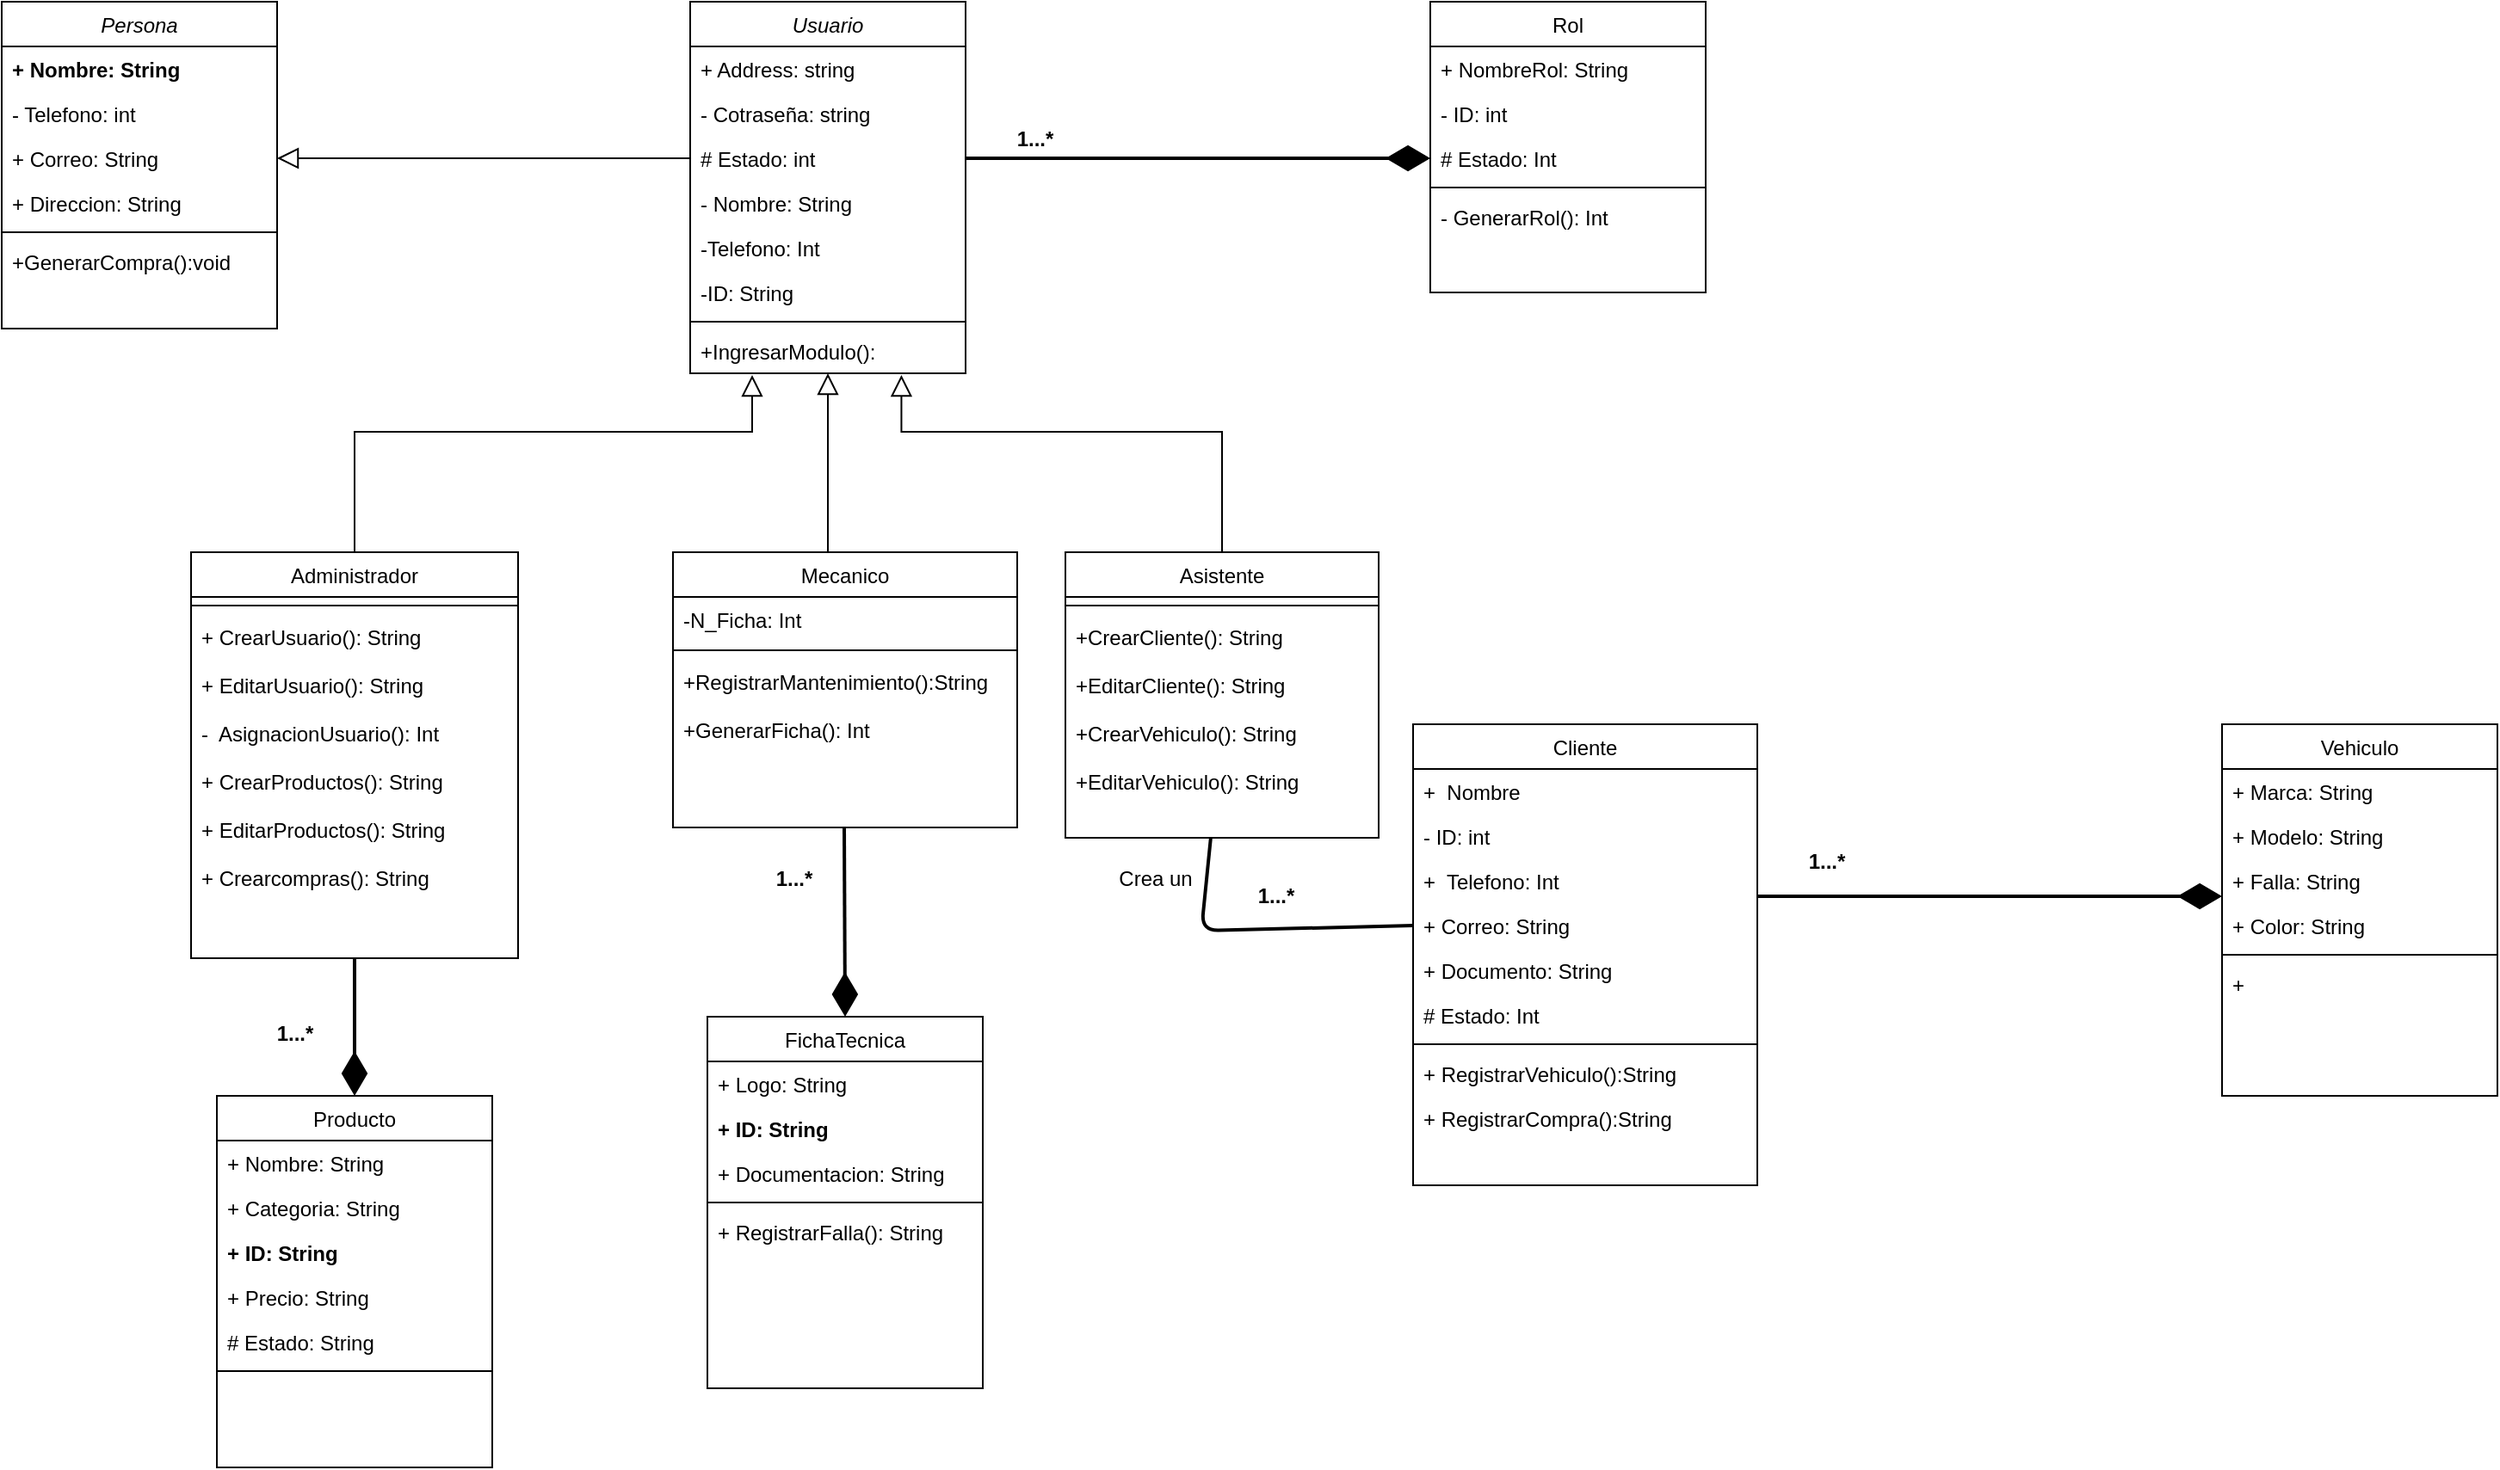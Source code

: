 <mxfile version="14.3.0" type="github">
  <diagram id="C5RBs43oDa-KdzZeNtuy" name="Page-1">
    <mxGraphModel dx="1695" dy="482" grid="1" gridSize="10" guides="1" tooltips="1" connect="1" arrows="1" fold="1" page="1" pageScale="1" pageWidth="827" pageHeight="1169" math="0" shadow="0">
      <root>
        <mxCell id="WIyWlLk6GJQsqaUBKTNV-0" />
        <mxCell id="WIyWlLk6GJQsqaUBKTNV-1" parent="WIyWlLk6GJQsqaUBKTNV-0" />
        <mxCell id="zkfFHV4jXpPFQw0GAbJ--0" value="Usuario" style="swimlane;fontStyle=2;align=center;verticalAlign=top;childLayout=stackLayout;horizontal=1;startSize=26;horizontalStack=0;resizeParent=1;resizeLast=0;collapsible=1;marginBottom=0;rounded=0;shadow=0;strokeWidth=1;" parent="WIyWlLk6GJQsqaUBKTNV-1" vertex="1">
          <mxGeometry x="130" y="40" width="160" height="216" as="geometry">
            <mxRectangle x="130" y="80" width="160" height="26" as="alternateBounds" />
          </mxGeometry>
        </mxCell>
        <mxCell id="zkfFHV4jXpPFQw0GAbJ--1" value="+ Address: string" style="text;align=left;verticalAlign=top;spacingLeft=4;spacingRight=4;overflow=hidden;rotatable=0;points=[[0,0.5],[1,0.5]];portConstraint=eastwest;" parent="zkfFHV4jXpPFQw0GAbJ--0" vertex="1">
          <mxGeometry y="26" width="160" height="26" as="geometry" />
        </mxCell>
        <mxCell id="zkfFHV4jXpPFQw0GAbJ--2" value="- Cotraseña: string" style="text;align=left;verticalAlign=top;spacingLeft=4;spacingRight=4;overflow=hidden;rotatable=0;points=[[0,0.5],[1,0.5]];portConstraint=eastwest;rounded=0;shadow=0;html=0;" parent="zkfFHV4jXpPFQw0GAbJ--0" vertex="1">
          <mxGeometry y="52" width="160" height="26" as="geometry" />
        </mxCell>
        <mxCell id="zkfFHV4jXpPFQw0GAbJ--3" value="# Estado: int" style="text;align=left;verticalAlign=top;spacingLeft=4;spacingRight=4;overflow=hidden;rotatable=0;points=[[0,0.5],[1,0.5]];portConstraint=eastwest;rounded=0;shadow=0;html=0;" parent="zkfFHV4jXpPFQw0GAbJ--0" vertex="1">
          <mxGeometry y="78" width="160" height="26" as="geometry" />
        </mxCell>
        <mxCell id="IQwiS5trOSnJr9vL_9RB-64" value="- Nombre: String" style="text;align=left;verticalAlign=top;spacingLeft=4;spacingRight=4;overflow=hidden;rotatable=0;points=[[0,0.5],[1,0.5]];portConstraint=eastwest;fontStyle=0" parent="zkfFHV4jXpPFQw0GAbJ--0" vertex="1">
          <mxGeometry y="104" width="160" height="26" as="geometry" />
        </mxCell>
        <mxCell id="IQwiS5trOSnJr9vL_9RB-7" value="-Telefono: Int" style="text;align=left;verticalAlign=top;spacingLeft=4;spacingRight=4;overflow=hidden;rotatable=0;points=[[0,0.5],[1,0.5]];portConstraint=eastwest;" parent="zkfFHV4jXpPFQw0GAbJ--0" vertex="1">
          <mxGeometry y="130" width="160" height="26" as="geometry" />
        </mxCell>
        <mxCell id="IQwiS5trOSnJr9vL_9RB-65" value="-ID: String" style="text;align=left;verticalAlign=top;spacingLeft=4;spacingRight=4;overflow=hidden;rotatable=0;points=[[0,0.5],[1,0.5]];portConstraint=eastwest;" parent="zkfFHV4jXpPFQw0GAbJ--0" vertex="1">
          <mxGeometry y="156" width="160" height="26" as="geometry" />
        </mxCell>
        <mxCell id="zkfFHV4jXpPFQw0GAbJ--4" value="" style="line;html=1;strokeWidth=1;align=left;verticalAlign=middle;spacingTop=-1;spacingLeft=3;spacingRight=3;rotatable=0;labelPosition=right;points=[];portConstraint=eastwest;" parent="zkfFHV4jXpPFQw0GAbJ--0" vertex="1">
          <mxGeometry y="182" width="160" height="8" as="geometry" />
        </mxCell>
        <mxCell id="zkfFHV4jXpPFQw0GAbJ--5" value="+IngresarModulo():" style="text;align=left;verticalAlign=top;spacingLeft=4;spacingRight=4;overflow=hidden;rotatable=0;points=[[0,0.5],[1,0.5]];portConstraint=eastwest;" parent="zkfFHV4jXpPFQw0GAbJ--0" vertex="1">
          <mxGeometry y="190" width="160" height="26" as="geometry" />
        </mxCell>
        <mxCell id="zkfFHV4jXpPFQw0GAbJ--6" value="Mecanico" style="swimlane;fontStyle=0;align=center;verticalAlign=top;childLayout=stackLayout;horizontal=1;startSize=26;horizontalStack=0;resizeParent=1;resizeLast=0;collapsible=1;marginBottom=0;rounded=0;shadow=0;strokeWidth=1;" parent="WIyWlLk6GJQsqaUBKTNV-1" vertex="1">
          <mxGeometry x="120" y="360" width="200" height="160" as="geometry">
            <mxRectangle x="120" y="360" width="160" height="26" as="alternateBounds" />
          </mxGeometry>
        </mxCell>
        <mxCell id="IQwiS5trOSnJr9vL_9RB-1" value="-N_Ficha: Int" style="text;align=left;verticalAlign=top;spacingLeft=4;spacingRight=4;overflow=hidden;rotatable=0;points=[[0,0.5],[1,0.5]];portConstraint=eastwest;" parent="zkfFHV4jXpPFQw0GAbJ--6" vertex="1">
          <mxGeometry y="26" width="200" height="26" as="geometry" />
        </mxCell>
        <mxCell id="zkfFHV4jXpPFQw0GAbJ--9" value="" style="line;html=1;strokeWidth=1;align=left;verticalAlign=middle;spacingTop=-1;spacingLeft=3;spacingRight=3;rotatable=0;labelPosition=right;points=[];portConstraint=eastwest;" parent="zkfFHV4jXpPFQw0GAbJ--6" vertex="1">
          <mxGeometry y="52" width="200" height="10" as="geometry" />
        </mxCell>
        <mxCell id="zkfFHV4jXpPFQw0GAbJ--7" value="+RegistrarMantenimiento():String&#xa;&#xa;+GenerarFicha(): Int&#xa;" style="text;align=left;verticalAlign=top;spacingLeft=4;spacingRight=4;overflow=hidden;rotatable=0;points=[[0,0.5],[1,0.5]];portConstraint=eastwest;" parent="zkfFHV4jXpPFQw0GAbJ--6" vertex="1">
          <mxGeometry y="62" width="200" height="94" as="geometry" />
        </mxCell>
        <mxCell id="zkfFHV4jXpPFQw0GAbJ--12" value="" style="endArrow=block;endSize=10;endFill=0;shadow=0;strokeWidth=1;rounded=0;edgeStyle=elbowEdgeStyle;elbow=vertical;" parent="WIyWlLk6GJQsqaUBKTNV-1" source="zkfFHV4jXpPFQw0GAbJ--6" edge="1">
          <mxGeometry width="160" relative="1" as="geometry">
            <mxPoint x="200" y="203" as="sourcePoint" />
            <mxPoint x="210" y="256" as="targetPoint" />
            <Array as="points">
              <mxPoint x="210" y="330" />
            </Array>
          </mxGeometry>
        </mxCell>
        <mxCell id="zkfFHV4jXpPFQw0GAbJ--16" value="" style="endArrow=block;endSize=10;endFill=0;shadow=0;strokeWidth=1;rounded=0;edgeStyle=elbowEdgeStyle;elbow=vertical;exitX=0.5;exitY=0;exitDx=0;exitDy=0;entryX=0.767;entryY=1.038;entryDx=0;entryDy=0;entryPerimeter=0;" parent="WIyWlLk6GJQsqaUBKTNV-1" source="IQwiS5trOSnJr9vL_9RB-12" target="zkfFHV4jXpPFQw0GAbJ--5" edge="1">
          <mxGeometry width="160" relative="1" as="geometry">
            <mxPoint x="410" y="360" as="sourcePoint" />
            <mxPoint x="310" y="271" as="targetPoint" />
            <Array as="points">
              <mxPoint x="390" y="290" />
            </Array>
          </mxGeometry>
        </mxCell>
        <mxCell id="zkfFHV4jXpPFQw0GAbJ--17" value="Rol" style="swimlane;fontStyle=0;align=center;verticalAlign=top;childLayout=stackLayout;horizontal=1;startSize=26;horizontalStack=0;resizeParent=1;resizeLast=0;collapsible=1;marginBottom=0;rounded=0;shadow=0;strokeWidth=1;" parent="WIyWlLk6GJQsqaUBKTNV-1" vertex="1">
          <mxGeometry x="560" y="40" width="160" height="169" as="geometry">
            <mxRectangle x="550" y="140" width="160" height="26" as="alternateBounds" />
          </mxGeometry>
        </mxCell>
        <mxCell id="zkfFHV4jXpPFQw0GAbJ--18" value="+ NombreRol: String" style="text;align=left;verticalAlign=top;spacingLeft=4;spacingRight=4;overflow=hidden;rotatable=0;points=[[0,0.5],[1,0.5]];portConstraint=eastwest;" parent="zkfFHV4jXpPFQw0GAbJ--17" vertex="1">
          <mxGeometry y="26" width="160" height="26" as="geometry" />
        </mxCell>
        <mxCell id="zkfFHV4jXpPFQw0GAbJ--19" value="- ID: int" style="text;align=left;verticalAlign=top;spacingLeft=4;spacingRight=4;overflow=hidden;rotatable=0;points=[[0,0.5],[1,0.5]];portConstraint=eastwest;rounded=0;shadow=0;html=0;" parent="zkfFHV4jXpPFQw0GAbJ--17" vertex="1">
          <mxGeometry y="52" width="160" height="26" as="geometry" />
        </mxCell>
        <mxCell id="zkfFHV4jXpPFQw0GAbJ--20" value="# Estado: Int" style="text;align=left;verticalAlign=top;spacingLeft=4;spacingRight=4;overflow=hidden;rotatable=0;points=[[0,0.5],[1,0.5]];portConstraint=eastwest;rounded=0;shadow=0;html=0;" parent="zkfFHV4jXpPFQw0GAbJ--17" vertex="1">
          <mxGeometry y="78" width="160" height="26" as="geometry" />
        </mxCell>
        <mxCell id="zkfFHV4jXpPFQw0GAbJ--23" value="" style="line;html=1;strokeWidth=1;align=left;verticalAlign=middle;spacingTop=-1;spacingLeft=3;spacingRight=3;rotatable=0;labelPosition=right;points=[];portConstraint=eastwest;" parent="zkfFHV4jXpPFQw0GAbJ--17" vertex="1">
          <mxGeometry y="104" width="160" height="8" as="geometry" />
        </mxCell>
        <mxCell id="IQwiS5trOSnJr9vL_9RB-48" value="- GenerarRol(): Int" style="text;align=left;verticalAlign=top;spacingLeft=4;spacingRight=4;overflow=hidden;rotatable=0;points=[[0,0.5],[1,0.5]];portConstraint=eastwest;rounded=0;shadow=0;html=0;" parent="zkfFHV4jXpPFQw0GAbJ--17" vertex="1">
          <mxGeometry y="112" width="160" height="26" as="geometry" />
        </mxCell>
        <mxCell id="D_7QzbNEq7DBgOXGINzY-7" value="" style="endArrow=block;endSize=10;endFill=0;shadow=0;strokeWidth=1;rounded=0;edgeStyle=elbowEdgeStyle;elbow=vertical;exitX=0.5;exitY=0;exitDx=0;exitDy=0;entryX=0.225;entryY=1.038;entryDx=0;entryDy=0;entryPerimeter=0;" parent="WIyWlLk6GJQsqaUBKTNV-1" source="IQwiS5trOSnJr9vL_9RB-4" target="zkfFHV4jXpPFQw0GAbJ--5" edge="1">
          <mxGeometry width="160" relative="1" as="geometry">
            <mxPoint x="-55" y="360" as="sourcePoint" />
            <mxPoint x="210" y="250" as="targetPoint" />
            <Array as="points">
              <mxPoint x="70" y="290" />
            </Array>
          </mxGeometry>
        </mxCell>
        <mxCell id="IQwiS5trOSnJr9vL_9RB-4" value="Administrador" style="swimlane;fontStyle=0;align=center;verticalAlign=top;childLayout=stackLayout;horizontal=1;startSize=26;horizontalStack=0;resizeParent=1;resizeLast=0;collapsible=1;marginBottom=0;rounded=0;shadow=0;strokeWidth=1;" parent="WIyWlLk6GJQsqaUBKTNV-1" vertex="1">
          <mxGeometry x="-160" y="360" width="190" height="236" as="geometry">
            <mxRectangle x="-160" y="360" width="160" height="26" as="alternateBounds" />
          </mxGeometry>
        </mxCell>
        <mxCell id="IQwiS5trOSnJr9vL_9RB-10" value="" style="line;html=1;strokeWidth=1;align=left;verticalAlign=middle;spacingTop=-1;spacingLeft=3;spacingRight=3;rotatable=0;labelPosition=right;points=[];portConstraint=eastwest;" parent="IQwiS5trOSnJr9vL_9RB-4" vertex="1">
          <mxGeometry y="26" width="190" height="10" as="geometry" />
        </mxCell>
        <mxCell id="IQwiS5trOSnJr9vL_9RB-11" value="+ CrearUsuario(): String&#xa;&#xa;+ EditarUsuario(): String&#xa;&#xa;-  AsignacionUsuario(): Int&#xa;&#xa;+ CrearProductos(): String&#xa;&#xa;+ EditarProductos(): String&#xa;&#xa;+ Crearcompras(): String" style="text;align=left;verticalAlign=top;spacingLeft=4;spacingRight=4;overflow=hidden;rotatable=0;points=[[0,0.5],[1,0.5]];portConstraint=eastwest;" parent="IQwiS5trOSnJr9vL_9RB-4" vertex="1">
          <mxGeometry y="36" width="190" height="200" as="geometry" />
        </mxCell>
        <mxCell id="IQwiS5trOSnJr9vL_9RB-12" value="Asistente" style="swimlane;fontStyle=0;align=center;verticalAlign=top;childLayout=stackLayout;horizontal=1;startSize=26;horizontalStack=0;resizeParent=1;resizeLast=0;collapsible=1;marginBottom=0;rounded=0;shadow=0;strokeWidth=1;" parent="WIyWlLk6GJQsqaUBKTNV-1" vertex="1">
          <mxGeometry x="348" y="360" width="182" height="166" as="geometry">
            <mxRectangle x="348" y="360" width="160" height="26" as="alternateBounds" />
          </mxGeometry>
        </mxCell>
        <mxCell id="IQwiS5trOSnJr9vL_9RB-18" value="" style="line;html=1;strokeWidth=1;align=left;verticalAlign=middle;spacingTop=-1;spacingLeft=3;spacingRight=3;rotatable=0;labelPosition=right;points=[];portConstraint=eastwest;" parent="IQwiS5trOSnJr9vL_9RB-12" vertex="1">
          <mxGeometry y="26" width="182" height="10" as="geometry" />
        </mxCell>
        <mxCell id="IQwiS5trOSnJr9vL_9RB-19" value="+CrearCliente(): String&#xa;&#xa;+EditarCliente(): String&#xa;&#xa;+CrearVehiculo(): String&#xa;&#xa;+EditarVehiculo(): String" style="text;align=left;verticalAlign=top;spacingLeft=4;spacingRight=4;overflow=hidden;rotatable=0;points=[[0,0.5],[1,0.5]];portConstraint=eastwest;" parent="IQwiS5trOSnJr9vL_9RB-12" vertex="1">
          <mxGeometry y="36" width="182" height="130" as="geometry" />
        </mxCell>
        <mxCell id="IQwiS5trOSnJr9vL_9RB-21" value="Producto" style="swimlane;fontStyle=0;align=center;verticalAlign=top;childLayout=stackLayout;horizontal=1;startSize=26;horizontalStack=0;resizeParent=1;resizeLast=0;collapsible=1;marginBottom=0;rounded=0;shadow=0;strokeWidth=1;" parent="WIyWlLk6GJQsqaUBKTNV-1" vertex="1">
          <mxGeometry x="-145" y="676" width="160" height="216" as="geometry">
            <mxRectangle x="550" y="140" width="160" height="26" as="alternateBounds" />
          </mxGeometry>
        </mxCell>
        <mxCell id="IQwiS5trOSnJr9vL_9RB-22" value="+ Nombre: String" style="text;align=left;verticalAlign=top;spacingLeft=4;spacingRight=4;overflow=hidden;rotatable=0;points=[[0,0.5],[1,0.5]];portConstraint=eastwest;" parent="IQwiS5trOSnJr9vL_9RB-21" vertex="1">
          <mxGeometry y="26" width="160" height="26" as="geometry" />
        </mxCell>
        <mxCell id="IQwiS5trOSnJr9vL_9RB-23" value="+ Categoria: String" style="text;align=left;verticalAlign=top;spacingLeft=4;spacingRight=4;overflow=hidden;rotatable=0;points=[[0,0.5],[1,0.5]];portConstraint=eastwest;rounded=0;shadow=0;html=0;" parent="IQwiS5trOSnJr9vL_9RB-21" vertex="1">
          <mxGeometry y="52" width="160" height="26" as="geometry" />
        </mxCell>
        <mxCell id="IQwiS5trOSnJr9vL_9RB-46" value="+ ID: String" style="text;align=left;verticalAlign=top;spacingLeft=4;spacingRight=4;overflow=hidden;rotatable=0;points=[[0,0.5],[1,0.5]];portConstraint=eastwest;rounded=0;shadow=0;html=0;fontStyle=1" parent="IQwiS5trOSnJr9vL_9RB-21" vertex="1">
          <mxGeometry y="78" width="160" height="26" as="geometry" />
        </mxCell>
        <mxCell id="IQwiS5trOSnJr9vL_9RB-47" value="+ Precio: String" style="text;align=left;verticalAlign=top;spacingLeft=4;spacingRight=4;overflow=hidden;rotatable=0;points=[[0,0.5],[1,0.5]];portConstraint=eastwest;rounded=0;shadow=0;html=0;labelBackgroundColor=none;" parent="IQwiS5trOSnJr9vL_9RB-21" vertex="1">
          <mxGeometry y="104" width="160" height="26" as="geometry" />
        </mxCell>
        <mxCell id="IQwiS5trOSnJr9vL_9RB-24" value="# Estado: String" style="text;align=left;verticalAlign=top;spacingLeft=4;spacingRight=4;overflow=hidden;rotatable=0;points=[[0,0.5],[1,0.5]];portConstraint=eastwest;rounded=0;shadow=0;html=0;" parent="IQwiS5trOSnJr9vL_9RB-21" vertex="1">
          <mxGeometry y="130" width="160" height="26" as="geometry" />
        </mxCell>
        <mxCell id="IQwiS5trOSnJr9vL_9RB-25" value="" style="line;html=1;strokeWidth=1;align=left;verticalAlign=middle;spacingTop=-1;spacingLeft=3;spacingRight=3;rotatable=0;labelPosition=right;points=[];portConstraint=eastwest;" parent="IQwiS5trOSnJr9vL_9RB-21" vertex="1">
          <mxGeometry y="156" width="160" height="8" as="geometry" />
        </mxCell>
        <mxCell id="IQwiS5trOSnJr9vL_9RB-31" value="Vehiculo" style="swimlane;fontStyle=0;align=center;verticalAlign=top;childLayout=stackLayout;horizontal=1;startSize=26;horizontalStack=0;resizeParent=1;resizeLast=0;collapsible=1;marginBottom=0;rounded=0;shadow=0;strokeWidth=1;" parent="WIyWlLk6GJQsqaUBKTNV-1" vertex="1">
          <mxGeometry x="1020" y="460" width="160" height="216" as="geometry">
            <mxRectangle x="550" y="140" width="160" height="26" as="alternateBounds" />
          </mxGeometry>
        </mxCell>
        <mxCell id="IQwiS5trOSnJr9vL_9RB-32" value="+ Marca: String" style="text;align=left;verticalAlign=top;spacingLeft=4;spacingRight=4;overflow=hidden;rotatable=0;points=[[0,0.5],[1,0.5]];portConstraint=eastwest;fontStyle=0" parent="IQwiS5trOSnJr9vL_9RB-31" vertex="1">
          <mxGeometry y="26" width="160" height="26" as="geometry" />
        </mxCell>
        <mxCell id="IQwiS5trOSnJr9vL_9RB-33" value="+ Modelo: String" style="text;align=left;verticalAlign=top;spacingLeft=4;spacingRight=4;overflow=hidden;rotatable=0;points=[[0,0.5],[1,0.5]];portConstraint=eastwest;rounded=0;shadow=0;html=0;" parent="IQwiS5trOSnJr9vL_9RB-31" vertex="1">
          <mxGeometry y="52" width="160" height="26" as="geometry" />
        </mxCell>
        <mxCell id="IQwiS5trOSnJr9vL_9RB-41" value="+ Falla: String" style="text;align=left;verticalAlign=top;spacingLeft=4;spacingRight=4;overflow=hidden;rotatable=0;points=[[0,0.5],[1,0.5]];portConstraint=eastwest;" parent="IQwiS5trOSnJr9vL_9RB-31" vertex="1">
          <mxGeometry y="78" width="160" height="26" as="geometry" />
        </mxCell>
        <mxCell id="IQwiS5trOSnJr9vL_9RB-34" value="+ Color: String" style="text;align=left;verticalAlign=top;spacingLeft=4;spacingRight=4;overflow=hidden;rotatable=0;points=[[0,0.5],[1,0.5]];portConstraint=eastwest;rounded=0;shadow=0;html=0;" parent="IQwiS5trOSnJr9vL_9RB-31" vertex="1">
          <mxGeometry y="104" width="160" height="26" as="geometry" />
        </mxCell>
        <mxCell id="IQwiS5trOSnJr9vL_9RB-35" value="" style="line;html=1;strokeWidth=1;align=left;verticalAlign=middle;spacingTop=-1;spacingLeft=3;spacingRight=3;rotatable=0;labelPosition=right;points=[];portConstraint=eastwest;" parent="IQwiS5trOSnJr9vL_9RB-31" vertex="1">
          <mxGeometry y="130" width="160" height="8" as="geometry" />
        </mxCell>
        <mxCell id="IQwiS5trOSnJr9vL_9RB-42" value="+  " style="text;align=left;verticalAlign=top;spacingLeft=4;spacingRight=4;overflow=hidden;rotatable=0;points=[[0,0.5],[1,0.5]];portConstraint=eastwest;rounded=0;shadow=0;html=0;" parent="IQwiS5trOSnJr9vL_9RB-31" vertex="1">
          <mxGeometry y="138" width="160" height="26" as="geometry" />
        </mxCell>
        <mxCell id="IQwiS5trOSnJr9vL_9RB-49" value="Persona" style="swimlane;fontStyle=2;align=center;verticalAlign=top;childLayout=stackLayout;horizontal=1;startSize=26;horizontalStack=0;resizeParent=1;resizeLast=0;collapsible=1;marginBottom=0;rounded=0;shadow=0;strokeWidth=1;" parent="WIyWlLk6GJQsqaUBKTNV-1" vertex="1">
          <mxGeometry x="-270" y="40" width="160" height="190" as="geometry">
            <mxRectangle x="130" y="80" width="160" height="26" as="alternateBounds" />
          </mxGeometry>
        </mxCell>
        <mxCell id="IQwiS5trOSnJr9vL_9RB-50" value="+ Nombre: String" style="text;align=left;verticalAlign=top;spacingLeft=4;spacingRight=4;overflow=hidden;rotatable=0;points=[[0,0.5],[1,0.5]];portConstraint=eastwest;fontStyle=1" parent="IQwiS5trOSnJr9vL_9RB-49" vertex="1">
          <mxGeometry y="26" width="160" height="26" as="geometry" />
        </mxCell>
        <mxCell id="IQwiS5trOSnJr9vL_9RB-51" value="- Telefono: int" style="text;align=left;verticalAlign=top;spacingLeft=4;spacingRight=4;overflow=hidden;rotatable=0;points=[[0,0.5],[1,0.5]];portConstraint=eastwest;rounded=0;shadow=0;html=0;" parent="IQwiS5trOSnJr9vL_9RB-49" vertex="1">
          <mxGeometry y="52" width="160" height="26" as="geometry" />
        </mxCell>
        <mxCell id="IQwiS5trOSnJr9vL_9RB-52" value="+ Correo: String" style="text;align=left;verticalAlign=top;spacingLeft=4;spacingRight=4;overflow=hidden;rotatable=0;points=[[0,0.5],[1,0.5]];portConstraint=eastwest;rounded=0;shadow=0;html=0;" parent="IQwiS5trOSnJr9vL_9RB-49" vertex="1">
          <mxGeometry y="78" width="160" height="26" as="geometry" />
        </mxCell>
        <mxCell id="IQwiS5trOSnJr9vL_9RB-55" value="+ Direccion: String" style="text;align=left;verticalAlign=top;spacingLeft=4;spacingRight=4;overflow=hidden;rotatable=0;points=[[0,0.5],[1,0.5]];portConstraint=eastwest;" parent="IQwiS5trOSnJr9vL_9RB-49" vertex="1">
          <mxGeometry y="104" width="160" height="26" as="geometry" />
        </mxCell>
        <mxCell id="IQwiS5trOSnJr9vL_9RB-53" value="" style="line;html=1;strokeWidth=1;align=left;verticalAlign=middle;spacingTop=-1;spacingLeft=3;spacingRight=3;rotatable=0;labelPosition=right;points=[];portConstraint=eastwest;" parent="IQwiS5trOSnJr9vL_9RB-49" vertex="1">
          <mxGeometry y="130" width="160" height="8" as="geometry" />
        </mxCell>
        <mxCell id="IQwiS5trOSnJr9vL_9RB-54" value="+GenerarCompra():void" style="text;align=left;verticalAlign=top;spacingLeft=4;spacingRight=4;overflow=hidden;rotatable=0;points=[[0,0.5],[1,0.5]];portConstraint=eastwest;" parent="IQwiS5trOSnJr9vL_9RB-49" vertex="1">
          <mxGeometry y="138" width="160" height="26" as="geometry" />
        </mxCell>
        <mxCell id="IQwiS5trOSnJr9vL_9RB-26" value="Cliente" style="swimlane;fontStyle=0;align=center;verticalAlign=top;childLayout=stackLayout;horizontal=1;startSize=26;horizontalStack=0;resizeParent=1;resizeLast=0;collapsible=1;marginBottom=0;rounded=0;shadow=0;strokeWidth=1;" parent="WIyWlLk6GJQsqaUBKTNV-1" vertex="1">
          <mxGeometry x="550" y="460" width="200" height="268" as="geometry">
            <mxRectangle x="550" y="140" width="160" height="26" as="alternateBounds" />
          </mxGeometry>
        </mxCell>
        <mxCell id="IQwiS5trOSnJr9vL_9RB-27" value="+  Nombre" style="text;align=left;verticalAlign=top;spacingLeft=4;spacingRight=4;overflow=hidden;rotatable=0;points=[[0,0.5],[1,0.5]];portConstraint=eastwest;" parent="IQwiS5trOSnJr9vL_9RB-26" vertex="1">
          <mxGeometry y="26" width="200" height="26" as="geometry" />
        </mxCell>
        <mxCell id="IQwiS5trOSnJr9vL_9RB-28" value="- ID: int" style="text;align=left;verticalAlign=top;spacingLeft=4;spacingRight=4;overflow=hidden;rotatable=0;points=[[0,0.5],[1,0.5]];portConstraint=eastwest;rounded=0;shadow=0;html=0;" parent="IQwiS5trOSnJr9vL_9RB-26" vertex="1">
          <mxGeometry y="52" width="200" height="26" as="geometry" />
        </mxCell>
        <mxCell id="IQwiS5trOSnJr9vL_9RB-38" value="+  Telefono: Int" style="text;align=left;verticalAlign=top;spacingLeft=4;spacingRight=4;overflow=hidden;rotatable=0;points=[[0,0.5],[1,0.5]];portConstraint=eastwest;" parent="IQwiS5trOSnJr9vL_9RB-26" vertex="1">
          <mxGeometry y="78" width="200" height="26" as="geometry" />
        </mxCell>
        <mxCell id="IQwiS5trOSnJr9vL_9RB-39" value="+ Correo: String" style="text;align=left;verticalAlign=top;spacingLeft=4;spacingRight=4;overflow=hidden;rotatable=0;points=[[0,0.5],[1,0.5]];portConstraint=eastwest;" parent="IQwiS5trOSnJr9vL_9RB-26" vertex="1">
          <mxGeometry y="104" width="200" height="26" as="geometry" />
        </mxCell>
        <mxCell id="NZjD1HCpV4RICxPLsBNT-10" value="+ Documento: String" style="text;align=left;verticalAlign=top;spacingLeft=4;spacingRight=4;overflow=hidden;rotatable=0;points=[[0,0.5],[1,0.5]];portConstraint=eastwest;" vertex="1" parent="IQwiS5trOSnJr9vL_9RB-26">
          <mxGeometry y="130" width="200" height="26" as="geometry" />
        </mxCell>
        <mxCell id="IQwiS5trOSnJr9vL_9RB-29" value="# Estado: Int" style="text;align=left;verticalAlign=top;spacingLeft=4;spacingRight=4;overflow=hidden;rotatable=0;points=[[0,0.5],[1,0.5]];portConstraint=eastwest;rounded=0;shadow=0;html=0;" parent="IQwiS5trOSnJr9vL_9RB-26" vertex="1">
          <mxGeometry y="156" width="200" height="26" as="geometry" />
        </mxCell>
        <mxCell id="IQwiS5trOSnJr9vL_9RB-30" value="" style="line;html=1;strokeWidth=1;align=left;verticalAlign=middle;spacingTop=-1;spacingLeft=3;spacingRight=3;rotatable=0;labelPosition=right;points=[];portConstraint=eastwest;" parent="IQwiS5trOSnJr9vL_9RB-26" vertex="1">
          <mxGeometry y="182" width="200" height="8" as="geometry" />
        </mxCell>
        <mxCell id="IQwiS5trOSnJr9vL_9RB-43" value="+ RegistrarVehiculo():String" style="text;align=left;verticalAlign=top;spacingLeft=4;spacingRight=4;overflow=hidden;rotatable=0;points=[[0,0.5],[1,0.5]];portConstraint=eastwest;" parent="IQwiS5trOSnJr9vL_9RB-26" vertex="1">
          <mxGeometry y="190" width="200" height="26" as="geometry" />
        </mxCell>
        <mxCell id="IQwiS5trOSnJr9vL_9RB-44" value="+ RegistrarCompra():String" style="text;align=left;verticalAlign=top;spacingLeft=4;spacingRight=4;overflow=hidden;rotatable=0;points=[[0,0.5],[1,0.5]];portConstraint=eastwest;" parent="IQwiS5trOSnJr9vL_9RB-26" vertex="1">
          <mxGeometry y="216" width="200" height="26" as="geometry" />
        </mxCell>
        <mxCell id="IQwiS5trOSnJr9vL_9RB-59" value="Crea un" style="text;html=1;align=center;verticalAlign=middle;resizable=0;points=[];autosize=1;" parent="WIyWlLk6GJQsqaUBKTNV-1" vertex="1">
          <mxGeometry x="370" y="540" width="60" height="20" as="geometry" />
        </mxCell>
        <mxCell id="IQwiS5trOSnJr9vL_9RB-60" value="" style="endArrow=none;html=1;strokeWidth=2;exitX=0;exitY=0.5;exitDx=0;exitDy=0;" parent="WIyWlLk6GJQsqaUBKTNV-1" source="IQwiS5trOSnJr9vL_9RB-39" target="IQwiS5trOSnJr9vL_9RB-19" edge="1">
          <mxGeometry width="50" height="50" relative="1" as="geometry">
            <mxPoint x="520" y="827" as="sourcePoint" />
            <mxPoint x="436.088" y="630" as="targetPoint" />
            <Array as="points">
              <mxPoint x="427" y="580" />
            </Array>
          </mxGeometry>
        </mxCell>
        <mxCell id="IQwiS5trOSnJr9vL_9RB-20" value="" style="endArrow=none;html=1;entryX=1;entryY=0.5;entryDx=0;entryDy=0;startArrow=diamondThin;startFill=1;startSize=20;endSize=20;targetPerimeterSpacing=0;strokeWidth=2;exitX=0;exitY=0.5;exitDx=0;exitDy=0;" parent="WIyWlLk6GJQsqaUBKTNV-1" source="zkfFHV4jXpPFQw0GAbJ--20" target="zkfFHV4jXpPFQw0GAbJ--3" edge="1">
          <mxGeometry width="50" height="50" relative="1" as="geometry">
            <mxPoint x="440" y="180" as="sourcePoint" />
            <mxPoint x="370" y="320" as="targetPoint" />
            <Array as="points" />
          </mxGeometry>
        </mxCell>
        <mxCell id="IQwiS5trOSnJr9vL_9RB-69" value="" style="endArrow=block;endSize=10;endFill=0;shadow=0;strokeWidth=1;rounded=0;edgeStyle=elbowEdgeStyle;elbow=vertical;entryX=1;entryY=0.5;entryDx=0;entryDy=0;exitX=0;exitY=0.5;exitDx=0;exitDy=0;" parent="WIyWlLk6GJQsqaUBKTNV-1" source="zkfFHV4jXpPFQw0GAbJ--3" target="IQwiS5trOSnJr9vL_9RB-52" edge="1">
          <mxGeometry width="160" relative="1" as="geometry">
            <mxPoint x="20" y="187" as="sourcePoint" />
            <mxPoint x="20" y="83" as="targetPoint" />
            <Array as="points">
              <mxPoint x="-90" y="131" />
              <mxPoint x="20" y="157" />
            </Array>
          </mxGeometry>
        </mxCell>
        <mxCell id="IQwiS5trOSnJr9vL_9RB-61" value="1...*" style="text;html=1;align=center;verticalAlign=middle;resizable=0;points=[];autosize=1;fontStyle=1" parent="WIyWlLk6GJQsqaUBKTNV-1" vertex="1">
          <mxGeometry x="310" y="110" width="40" height="20" as="geometry" />
        </mxCell>
        <mxCell id="IQwiS5trOSnJr9vL_9RB-70" style="edgeStyle=orthogonalEdgeStyle;rounded=0;orthogonalLoop=1;jettySize=auto;html=1;exitX=0.5;exitY=0;exitDx=0;exitDy=0;entryX=0.5;entryY=1;entryDx=0;entryDy=0;startArrow=diamondThin;startFill=1;startSize=20;endSize=20;targetPerimeterSpacing=0;strokeWidth=2;endArrow=none;endFill=0;" parent="WIyWlLk6GJQsqaUBKTNV-1" source="IQwiS5trOSnJr9vL_9RB-21" target="IQwiS5trOSnJr9vL_9RB-4" edge="1">
          <mxGeometry relative="1" as="geometry" />
        </mxCell>
        <mxCell id="IQwiS5trOSnJr9vL_9RB-71" value="1...*" style="text;html=1;align=center;verticalAlign=middle;resizable=0;points=[];autosize=1;fontStyle=1" parent="WIyWlLk6GJQsqaUBKTNV-1" vertex="1">
          <mxGeometry x="-120" y="630" width="40" height="20" as="geometry" />
        </mxCell>
        <mxCell id="IQwiS5trOSnJr9vL_9RB-73" value="" style="endArrow=none;html=1;entryX=1;entryY=0.5;entryDx=0;entryDy=0;startArrow=diamondThin;startFill=1;startSize=20;endSize=20;targetPerimeterSpacing=0;strokeWidth=2;exitX=0;exitY=0.5;exitDx=0;exitDy=0;" parent="WIyWlLk6GJQsqaUBKTNV-1" edge="1">
          <mxGeometry width="50" height="50" relative="1" as="geometry">
            <mxPoint x="1020" y="560" as="sourcePoint" />
            <mxPoint x="750" y="560" as="targetPoint" />
            <Array as="points" />
          </mxGeometry>
        </mxCell>
        <mxCell id="IQwiS5trOSnJr9vL_9RB-74" value="1...*" style="text;html=1;align=center;verticalAlign=middle;resizable=0;points=[];autosize=1;fontStyle=1" parent="WIyWlLk6GJQsqaUBKTNV-1" vertex="1">
          <mxGeometry x="770" y="530" width="40" height="20" as="geometry" />
        </mxCell>
        <mxCell id="NZjD1HCpV4RICxPLsBNT-0" value="FichaTecnica" style="swimlane;fontStyle=0;align=center;verticalAlign=top;childLayout=stackLayout;horizontal=1;startSize=26;horizontalStack=0;resizeParent=1;resizeLast=0;collapsible=1;marginBottom=0;rounded=0;shadow=0;strokeWidth=1;" vertex="1" parent="WIyWlLk6GJQsqaUBKTNV-1">
          <mxGeometry x="140" y="630" width="160" height="216" as="geometry">
            <mxRectangle x="550" y="140" width="160" height="26" as="alternateBounds" />
          </mxGeometry>
        </mxCell>
        <mxCell id="NZjD1HCpV4RICxPLsBNT-1" value="+ Logo: String" style="text;align=left;verticalAlign=top;spacingLeft=4;spacingRight=4;overflow=hidden;rotatable=0;points=[[0,0.5],[1,0.5]];portConstraint=eastwest;" vertex="1" parent="NZjD1HCpV4RICxPLsBNT-0">
          <mxGeometry y="26" width="160" height="26" as="geometry" />
        </mxCell>
        <mxCell id="NZjD1HCpV4RICxPLsBNT-3" value="+ ID: String" style="text;align=left;verticalAlign=top;spacingLeft=4;spacingRight=4;overflow=hidden;rotatable=0;points=[[0,0.5],[1,0.5]];portConstraint=eastwest;rounded=0;shadow=0;html=0;fontStyle=1" vertex="1" parent="NZjD1HCpV4RICxPLsBNT-0">
          <mxGeometry y="52" width="160" height="26" as="geometry" />
        </mxCell>
        <mxCell id="NZjD1HCpV4RICxPLsBNT-4" value="+ Documentacion: String" style="text;align=left;verticalAlign=top;spacingLeft=4;spacingRight=4;overflow=hidden;rotatable=0;points=[[0,0.5],[1,0.5]];portConstraint=eastwest;rounded=0;shadow=0;html=0;labelBackgroundColor=none;" vertex="1" parent="NZjD1HCpV4RICxPLsBNT-0">
          <mxGeometry y="78" width="160" height="26" as="geometry" />
        </mxCell>
        <mxCell id="NZjD1HCpV4RICxPLsBNT-6" value="" style="line;html=1;strokeWidth=1;align=left;verticalAlign=middle;spacingTop=-1;spacingLeft=3;spacingRight=3;rotatable=0;labelPosition=right;points=[];portConstraint=eastwest;" vertex="1" parent="NZjD1HCpV4RICxPLsBNT-0">
          <mxGeometry y="104" width="160" height="8" as="geometry" />
        </mxCell>
        <mxCell id="NZjD1HCpV4RICxPLsBNT-2" value="+ RegistrarFalla(): String" style="text;align=left;verticalAlign=top;spacingLeft=4;spacingRight=4;overflow=hidden;rotatable=0;points=[[0,0.5],[1,0.5]];portConstraint=eastwest;rounded=0;shadow=0;html=0;" vertex="1" parent="NZjD1HCpV4RICxPLsBNT-0">
          <mxGeometry y="112" width="160" height="26" as="geometry" />
        </mxCell>
        <mxCell id="NZjD1HCpV4RICxPLsBNT-7" style="edgeStyle=orthogonalEdgeStyle;rounded=0;orthogonalLoop=1;jettySize=auto;html=1;exitX=0.5;exitY=0;exitDx=0;exitDy=0;entryX=0.5;entryY=1;entryDx=0;entryDy=0;startArrow=diamondThin;startFill=1;startSize=20;endSize=20;targetPerimeterSpacing=0;strokeWidth=2;endArrow=none;endFill=0;" edge="1" parent="WIyWlLk6GJQsqaUBKTNV-1" source="NZjD1HCpV4RICxPLsBNT-0">
          <mxGeometry relative="1" as="geometry">
            <mxPoint x="219.5" y="600" as="sourcePoint" />
            <mxPoint x="219.5" y="520" as="targetPoint" />
          </mxGeometry>
        </mxCell>
        <mxCell id="NZjD1HCpV4RICxPLsBNT-8" value="1...*" style="text;html=1;align=center;verticalAlign=middle;resizable=0;points=[];autosize=1;fontStyle=1" vertex="1" parent="WIyWlLk6GJQsqaUBKTNV-1">
          <mxGeometry x="450" y="550" width="40" height="20" as="geometry" />
        </mxCell>
        <mxCell id="NZjD1HCpV4RICxPLsBNT-9" value="1...*" style="text;html=1;align=center;verticalAlign=middle;resizable=0;points=[];autosize=1;fontStyle=1" vertex="1" parent="WIyWlLk6GJQsqaUBKTNV-1">
          <mxGeometry x="170" y="540" width="40" height="20" as="geometry" />
        </mxCell>
      </root>
    </mxGraphModel>
  </diagram>
</mxfile>
